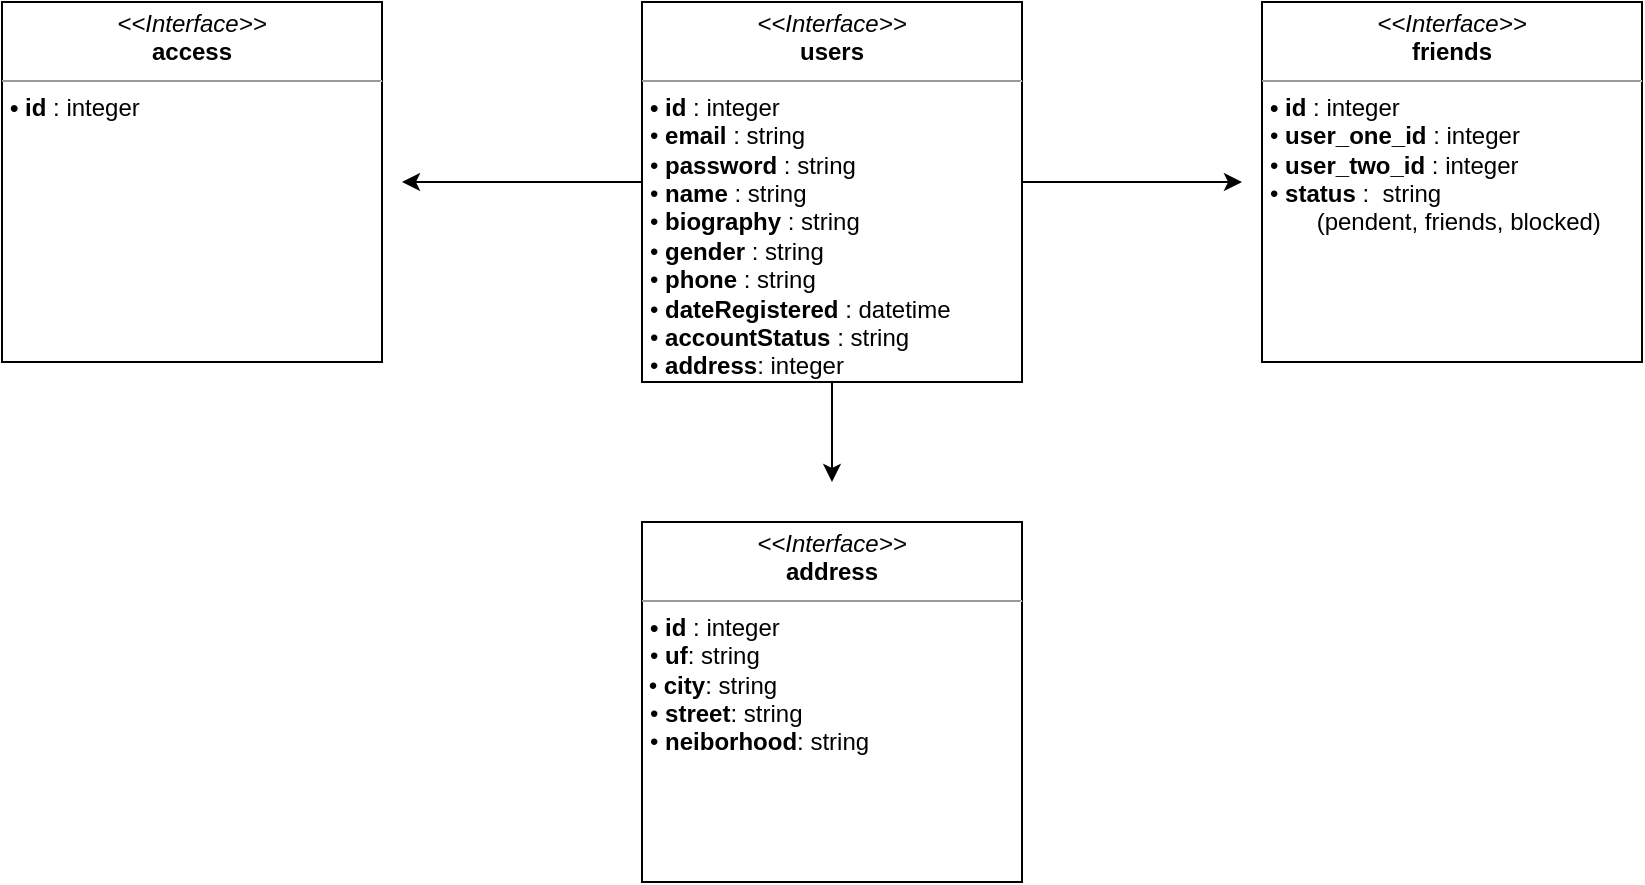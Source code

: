 <mxfile version="13.7.9" type="device"><diagram name="Page-1" id="c4acf3e9-155e-7222-9cf6-157b1a14988f"><mxGraphModel dx="1024" dy="601" grid="1" gridSize="10" guides="1" tooltips="1" connect="1" arrows="1" fold="1" page="1" pageScale="1" pageWidth="850" pageHeight="1100" background="#ffffff" math="0" shadow="0"><root><mxCell id="0"/><mxCell id="1" parent="0"/><mxCell id="yQw-OEZVo9NLwDzk8Ktl-3" style="edgeStyle=orthogonalEdgeStyle;rounded=0;orthogonalLoop=1;jettySize=auto;html=1;" parent="1" source="5d2195bd80daf111-18" edge="1"><mxGeometry relative="1" as="geometry"><mxPoint x="630" y="130" as="targetPoint"/><Array as="points"><mxPoint x="550" y="130"/><mxPoint x="550" y="130"/></Array></mxGeometry></mxCell><mxCell id="yQw-OEZVo9NLwDzk8Ktl-4" style="edgeStyle=orthogonalEdgeStyle;rounded=0;orthogonalLoop=1;jettySize=auto;html=1;exitX=0;exitY=0.5;exitDx=0;exitDy=0;" parent="1" source="5d2195bd80daf111-18" edge="1"><mxGeometry relative="1" as="geometry"><mxPoint x="210" y="130" as="targetPoint"/><Array as="points"><mxPoint x="330" y="130"/></Array></mxGeometry></mxCell><mxCell id="wuyAv5mQE_6KnxvtDDkV-2" style="edgeStyle=orthogonalEdgeStyle;rounded=0;orthogonalLoop=1;jettySize=auto;html=1;" edge="1" parent="1" source="5d2195bd80daf111-18"><mxGeometry relative="1" as="geometry"><mxPoint x="425" y="280" as="targetPoint"/></mxGeometry></mxCell><mxCell id="5d2195bd80daf111-18" value="&lt;p style=&quot;margin: 0px ; margin-top: 4px ; text-align: center&quot;&gt;&lt;i&gt;&amp;lt;&amp;lt;Interface&amp;gt;&amp;gt;&lt;/i&gt;&lt;br&gt;&lt;b&gt;users&lt;/b&gt;&lt;/p&gt;&lt;hr size=&quot;1&quot;&gt;&lt;p style=&quot;margin: 0px ; margin-left: 4px&quot;&gt;&lt;b&gt;• id&lt;/b&gt; : integer&lt;/p&gt;&lt;p style=&quot;margin: 0px ; margin-left: 4px&quot;&gt;• &lt;b&gt;email &lt;/b&gt;: string&lt;/p&gt;&lt;p style=&quot;margin: 0px ; margin-left: 4px&quot;&gt;• &lt;b&gt;password &lt;/b&gt;: string&lt;/p&gt;&lt;p style=&quot;margin: 0px ; margin-left: 4px&quot;&gt;• &lt;b&gt;name &lt;/b&gt;: string&lt;/p&gt;&lt;p style=&quot;margin: 0px ; margin-left: 4px&quot;&gt;• &lt;b&gt;biography &lt;/b&gt;: string&lt;/p&gt;&lt;p style=&quot;margin: 0px ; margin-left: 4px&quot;&gt;• &lt;b&gt;gender &lt;/b&gt;: string&lt;/p&gt;&lt;p style=&quot;margin: 0px ; margin-left: 4px&quot;&gt;• &lt;b&gt;phone &lt;/b&gt;: string&lt;/p&gt;&lt;p style=&quot;margin: 0px ; margin-left: 4px&quot;&gt;• &lt;b&gt;dateRegistered &lt;/b&gt;: datetime&lt;/p&gt;&lt;p style=&quot;margin: 0px ; margin-left: 4px&quot;&gt;• &lt;b&gt;accountStatus &lt;/b&gt;: string&lt;/p&gt;&lt;p style=&quot;margin: 0px ; margin-left: 4px&quot;&gt;• &lt;b&gt;address&lt;/b&gt;: integer&lt;br&gt;&lt;/p&gt;&lt;p style=&quot;margin: 0px ; margin-left: 4px&quot;&gt;&lt;br&gt;&lt;/p&gt;&lt;p style=&quot;margin: 0px ; margin-left: 4px&quot;&gt;&lt;br&gt;&lt;/p&gt;" style="verticalAlign=top;align=left;overflow=fill;fontSize=12;fontFamily=Helvetica;html=1;rounded=0;shadow=0;comic=0;labelBackgroundColor=none;strokeWidth=1" parent="1" vertex="1"><mxGeometry x="330" y="40" width="190" height="190" as="geometry"/></mxCell><mxCell id="yQw-OEZVo9NLwDzk8Ktl-2" value="&lt;p style=&quot;margin: 0px ; margin-top: 4px ; text-align: center&quot;&gt;&lt;i&gt;&amp;lt;&amp;lt;Interface&amp;gt;&amp;gt;&lt;/i&gt;&lt;br&gt;&lt;b&gt;friends&lt;/b&gt;&lt;/p&gt;&lt;hr size=&quot;1&quot;&gt;&lt;p style=&quot;margin: 0px ; margin-left: 4px&quot;&gt;&lt;b&gt;• id&lt;/b&gt; : integer&lt;/p&gt;&lt;p style=&quot;margin: 0px ; margin-left: 4px&quot;&gt;• &lt;b&gt;user_one_id&amp;nbsp;&lt;/b&gt;: integer&lt;/p&gt;&lt;p style=&quot;margin: 0px ; margin-left: 4px&quot;&gt;• &lt;b&gt;user_two_id&amp;nbsp;&lt;/b&gt;: integer&lt;/p&gt;&lt;p style=&quot;margin: 0px ; margin-left: 4px&quot;&gt;• &lt;b&gt;status&amp;nbsp;&lt;/b&gt;:&amp;nbsp; string&lt;/p&gt;&lt;p style=&quot;margin: 0px ; margin-left: 4px&quot;&gt;&amp;nbsp; &amp;nbsp; &amp;nbsp; &amp;nbsp;(pendent, friends, blocked)&lt;/p&gt;" style="verticalAlign=top;align=left;overflow=fill;fontSize=12;fontFamily=Helvetica;html=1;rounded=0;shadow=0;comic=0;labelBackgroundColor=none;strokeWidth=1" parent="1" vertex="1"><mxGeometry x="640" y="40" width="190" height="180" as="geometry"/></mxCell><mxCell id="yQw-OEZVo9NLwDzk8Ktl-5" value="&lt;p style=&quot;margin: 0px ; margin-top: 4px ; text-align: center&quot;&gt;&lt;i&gt;&amp;lt;&amp;lt;Interface&amp;gt;&amp;gt;&lt;/i&gt;&lt;br&gt;&lt;b&gt;access&lt;/b&gt;&lt;/p&gt;&lt;hr size=&quot;1&quot;&gt;&lt;p style=&quot;margin: 0px ; margin-left: 4px&quot;&gt;&lt;b&gt;• id&lt;/b&gt; : integer&lt;/p&gt;&lt;p style=&quot;margin: 0px ; margin-left: 4px&quot;&gt;&lt;br&gt;&lt;/p&gt;&lt;p style=&quot;margin: 0px ; margin-left: 4px&quot;&gt;&lt;br&gt;&lt;/p&gt;&lt;p style=&quot;margin: 0px ; margin-left: 4px&quot;&gt;&lt;br&gt;&lt;/p&gt;" style="verticalAlign=top;align=left;overflow=fill;fontSize=12;fontFamily=Helvetica;html=1;rounded=0;shadow=0;comic=0;labelBackgroundColor=none;strokeWidth=1" parent="1" vertex="1"><mxGeometry x="10" y="40" width="190" height="180" as="geometry"/></mxCell><mxCell id="wuyAv5mQE_6KnxvtDDkV-1" value="&lt;p style=&quot;margin: 0px ; margin-top: 4px ; text-align: center&quot;&gt;&lt;i&gt;&amp;lt;&amp;lt;Interface&amp;gt;&amp;gt;&lt;/i&gt;&lt;br&gt;&lt;b&gt;address&lt;/b&gt;&lt;/p&gt;&lt;hr size=&quot;1&quot;&gt;&lt;p style=&quot;margin: 0px ; margin-left: 4px&quot;&gt;&lt;b&gt;• id&lt;/b&gt; : integer&lt;/p&gt;&lt;p style=&quot;margin: 0px ; margin-left: 4px&quot;&gt;•&amp;nbsp;&lt;b&gt;uf&lt;/b&gt;: string&lt;br&gt;&lt;/p&gt;&amp;nbsp;•&amp;nbsp;&lt;b&gt;city&lt;/b&gt;: string&lt;p style=&quot;margin: 0px ; margin-left: 4px&quot;&gt;• &lt;b&gt;street&lt;/b&gt;: string&lt;/p&gt;&lt;p style=&quot;margin: 0px ; margin-left: 4px&quot;&gt;•&amp;nbsp;&lt;b&gt;neiborhood&lt;/b&gt;: string&lt;/p&gt;" style="verticalAlign=top;align=left;overflow=fill;fontSize=12;fontFamily=Helvetica;html=1;rounded=0;shadow=0;comic=0;labelBackgroundColor=none;strokeWidth=1" vertex="1" parent="1"><mxGeometry x="330" y="300" width="190" height="180" as="geometry"/></mxCell></root></mxGraphModel></diagram></mxfile>